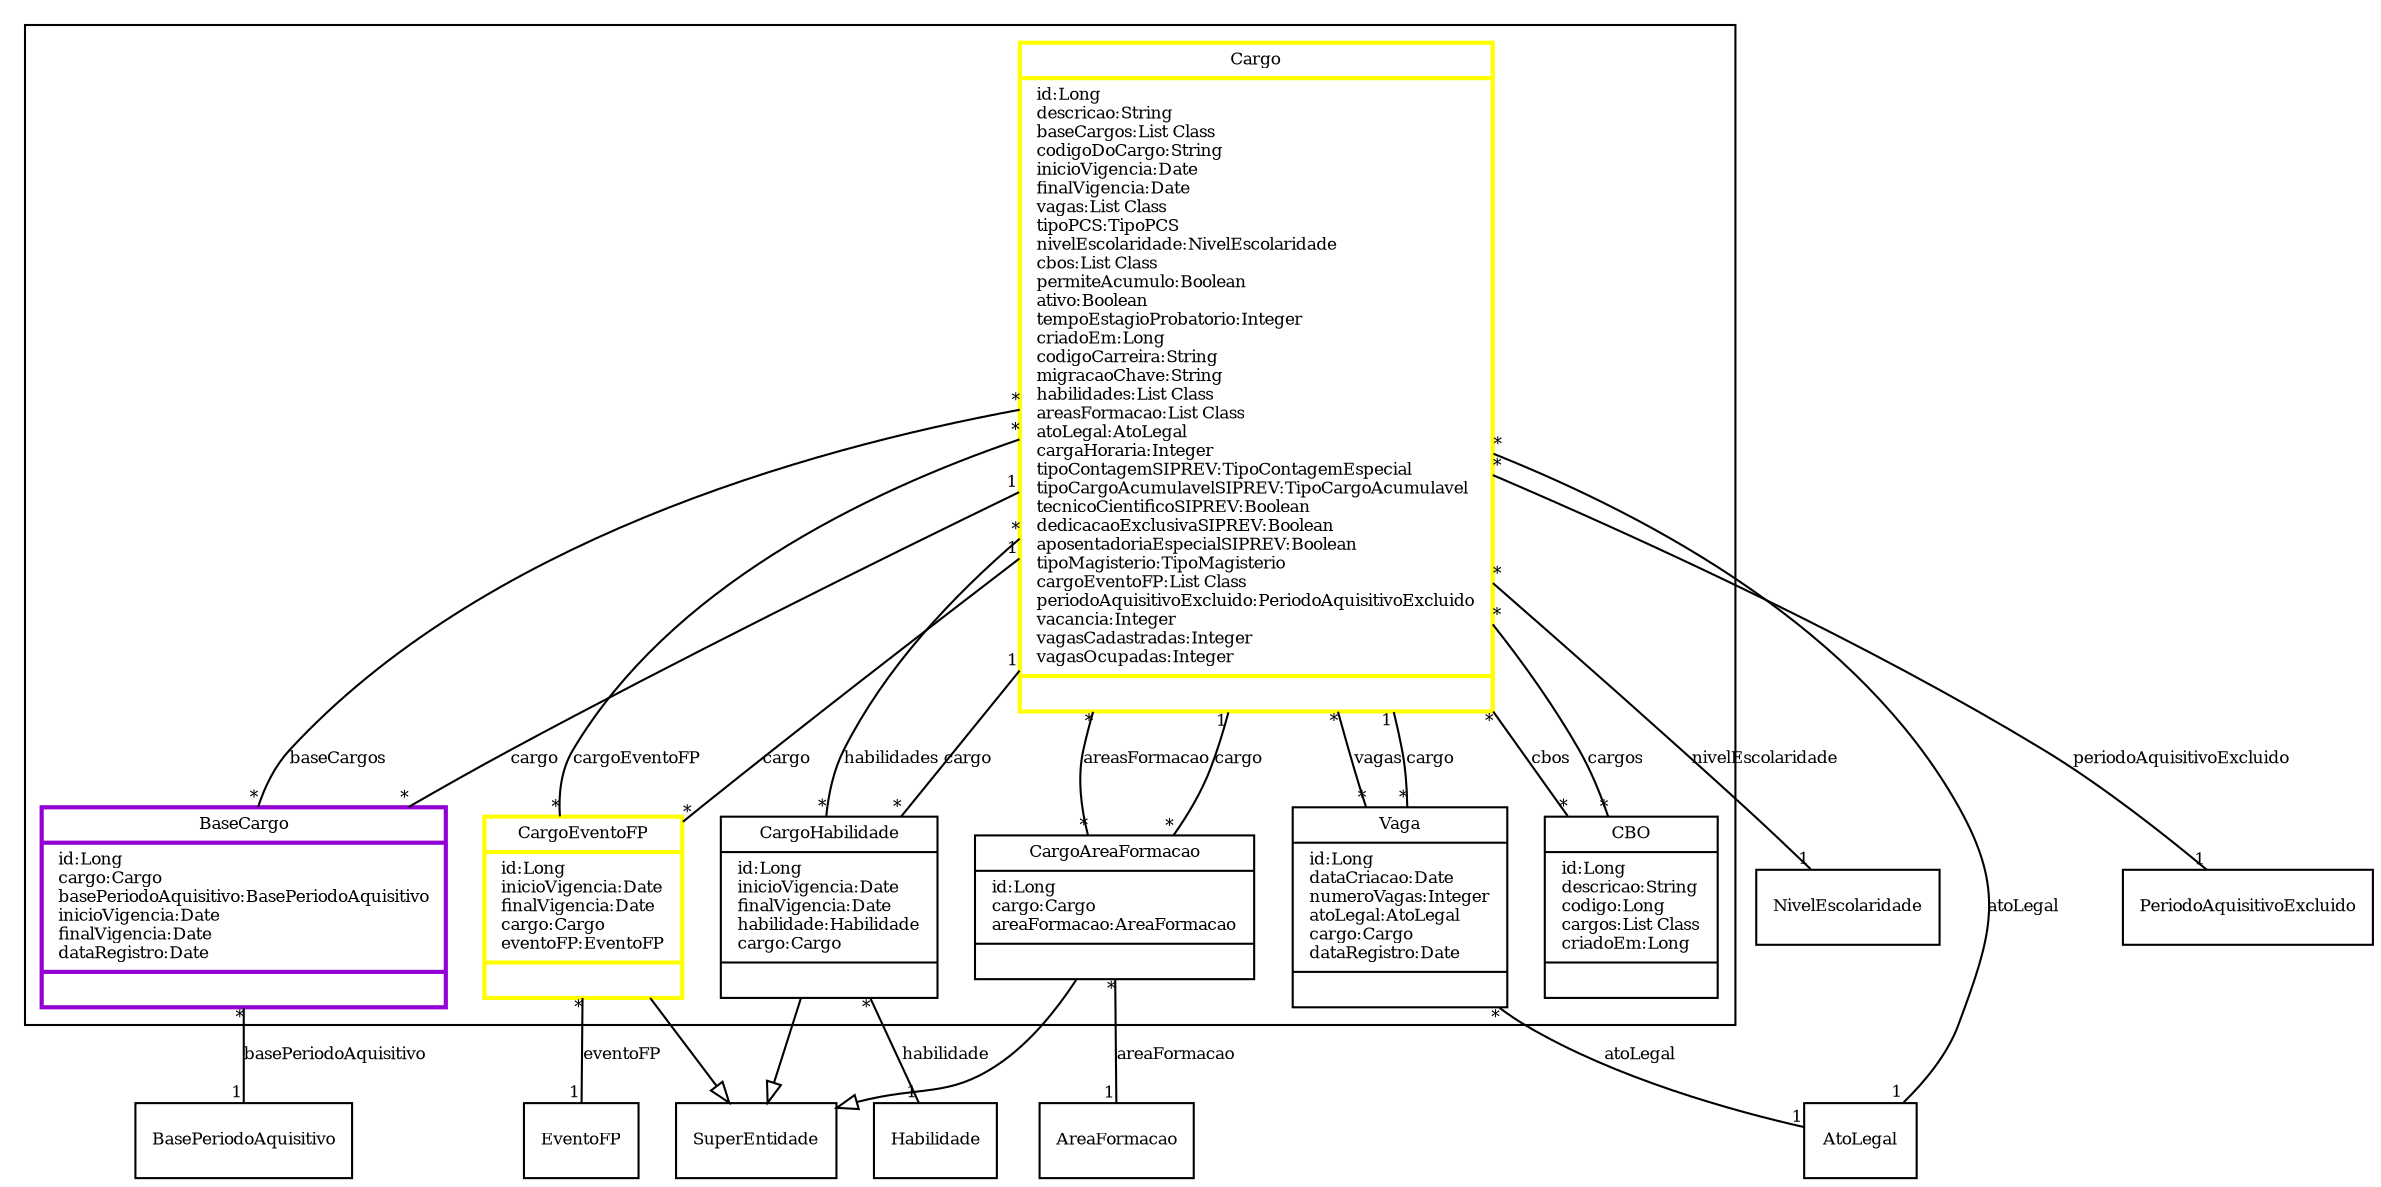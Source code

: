 digraph G{
fontname = "Times-Roman"
fontsize = 8

node [
        fontname = "Times-Roman"
        fontsize = 8
        shape = "record"
]

edge [
        fontname = "Times-Roman"
        fontsize = 8
]

subgraph clusterCARGO
{
Cargo [style=bold,color="#FFFF00"label = "{Cargo|id:Long\ldescricao:String\lbaseCargos:List Class\lcodigoDoCargo:String\linicioVigencia:Date\lfinalVigencia:Date\lvagas:List Class\ltipoPCS:TipoPCS\lnivelEscolaridade:NivelEscolaridade\lcbos:List Class\lpermiteAcumulo:Boolean\lativo:Boolean\ltempoEstagioProbatorio:Integer\lcriadoEm:Long\lcodigoCarreira:String\lmigracaoChave:String\lhabilidades:List Class\lareasFormacao:List Class\latoLegal:AtoLegal\lcargaHoraria:Integer\ltipoContagemSIPREV:TipoContagemEspecial\ltipoCargoAcumulavelSIPREV:TipoCargoAcumulavel\ltecnicoCientificoSIPREV:Boolean\ldedicacaoExclusivaSIPREV:Boolean\laposentadoriaEspecialSIPREV:Boolean\ltipoMagisterio:TipoMagisterio\lcargoEventoFP:List Class\lperiodoAquisitivoExcluido:PeriodoAquisitivoExcluido\lvacancia:Integer\lvagasCadastradas:Integer\lvagasOcupadas:Integer\l|\l}"]
BaseCargo [style=bold,color="#9400D3"label = "{BaseCargo|id:Long\lcargo:Cargo\lbasePeriodoAquisitivo:BasePeriodoAquisitivo\linicioVigencia:Date\lfinalVigencia:Date\ldataRegistro:Date\l|\l}"]
Vaga [label = "{Vaga|id:Long\ldataCriacao:Date\lnumeroVagas:Integer\latoLegal:AtoLegal\lcargo:Cargo\ldataRegistro:Date\l|\l}"]
CBO [label = "{CBO|id:Long\ldescricao:String\lcodigo:Long\lcargos:List Class\lcriadoEm:Long\l|\l}"]
CargoHabilidade [label = "{CargoHabilidade|id:Long\linicioVigencia:Date\lfinalVigencia:Date\lhabilidade:Habilidade\lcargo:Cargo\l|\l}"]
CargoAreaFormacao [label = "{CargoAreaFormacao|id:Long\lcargo:Cargo\lareaFormacao:AreaFormacao\l|\l}"]
CargoEventoFP [style=bold,color="#FFFF00"label = "{CargoEventoFP|id:Long\linicioVigencia:Date\lfinalVigencia:Date\lcargo:Cargo\leventoFP:EventoFP\l|\l}"]
}
edge [arrowhead = "none" headlabel = "*" taillabel = "*"] Cargo -> BaseCargo [label = "baseCargos"]
edge [arrowhead = "none" headlabel = "*" taillabel = "*"] Cargo -> Vaga [label = "vagas"]
edge [arrowhead = "none" headlabel = "1" taillabel = "*"] Cargo -> NivelEscolaridade [label = "nivelEscolaridade"]
edge [arrowhead = "none" headlabel = "*" taillabel = "*"] Cargo -> CBO [label = "cbos"]
edge [arrowhead = "none" headlabel = "*" taillabel = "*"] Cargo -> CargoHabilidade [label = "habilidades"]
edge [arrowhead = "none" headlabel = "*" taillabel = "*"] Cargo -> CargoAreaFormacao [label = "areasFormacao"]
edge [arrowhead = "none" headlabel = "1" taillabel = "*"] Cargo -> AtoLegal [label = "atoLegal"]
edge [arrowhead = "none" headlabel = "*" taillabel = "*"] Cargo -> CargoEventoFP [label = "cargoEventoFP"]
edge [arrowhead = "none" headlabel = "1" taillabel = "*"] Cargo -> PeriodoAquisitivoExcluido [label = "periodoAquisitivoExcluido"]
edge [arrowhead = "none" headlabel = "1" taillabel = "*"] BaseCargo -> Cargo [label = "cargo"]
edge [arrowhead = "none" headlabel = "1" taillabel = "*"] BaseCargo -> BasePeriodoAquisitivo [label = "basePeriodoAquisitivo"]
edge [arrowhead = "none" headlabel = "1" taillabel = "*"] Vaga -> AtoLegal [label = "atoLegal"]
edge [arrowhead = "none" headlabel = "1" taillabel = "*"] Vaga -> Cargo [label = "cargo"]
edge [arrowhead = "none" headlabel = "*" taillabel = "*"] CBO -> Cargo [label = "cargos"]
edge [arrowhead = "none" headlabel = "1" taillabel = "*"] CargoHabilidade -> Habilidade [label = "habilidade"]
edge [arrowhead = "none" headlabel = "1" taillabel = "*"] CargoHabilidade -> Cargo [label = "cargo"]
edge [ arrowhead = "empty" headlabel = "" taillabel = ""] CargoHabilidade -> SuperEntidade
edge [arrowhead = "none" headlabel = "1" taillabel = "*"] CargoAreaFormacao -> Cargo [label = "cargo"]
edge [arrowhead = "none" headlabel = "1" taillabel = "*"] CargoAreaFormacao -> AreaFormacao [label = "areaFormacao"]
edge [ arrowhead = "empty" headlabel = "" taillabel = ""] CargoAreaFormacao -> SuperEntidade
edge [arrowhead = "none" headlabel = "1" taillabel = "*"] CargoEventoFP -> Cargo [label = "cargo"]
edge [arrowhead = "none" headlabel = "1" taillabel = "*"] CargoEventoFP -> EventoFP [label = "eventoFP"]
edge [ arrowhead = "empty" headlabel = "" taillabel = ""] CargoEventoFP -> SuperEntidade
}
